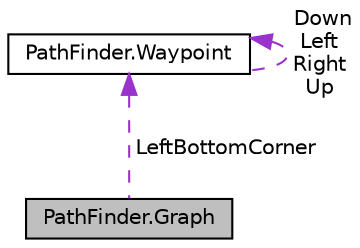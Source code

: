 digraph "PathFinder.Graph"
{
 // LATEX_PDF_SIZE
  edge [fontname="Helvetica",fontsize="10",labelfontname="Helvetica",labelfontsize="10"];
  node [fontname="Helvetica",fontsize="10",shape=record];
  Node1 [label="PathFinder.Graph",height=0.2,width=0.4,color="black", fillcolor="grey75", style="filled", fontcolor="black",tooltip=" "];
  Node2 -> Node1 [dir="back",color="darkorchid3",fontsize="10",style="dashed",label=" LeftBottomCorner" ,fontname="Helvetica"];
  Node2 [label="PathFinder.Waypoint",height=0.2,width=0.4,color="black", fillcolor="white", style="filled",URL="$class_path_finder_1_1_waypoint.html",tooltip=" "];
  Node2 -> Node2 [dir="back",color="darkorchid3",fontsize="10",style="dashed",label=" Down\nLeft\nRight\nUp" ,fontname="Helvetica"];
}
